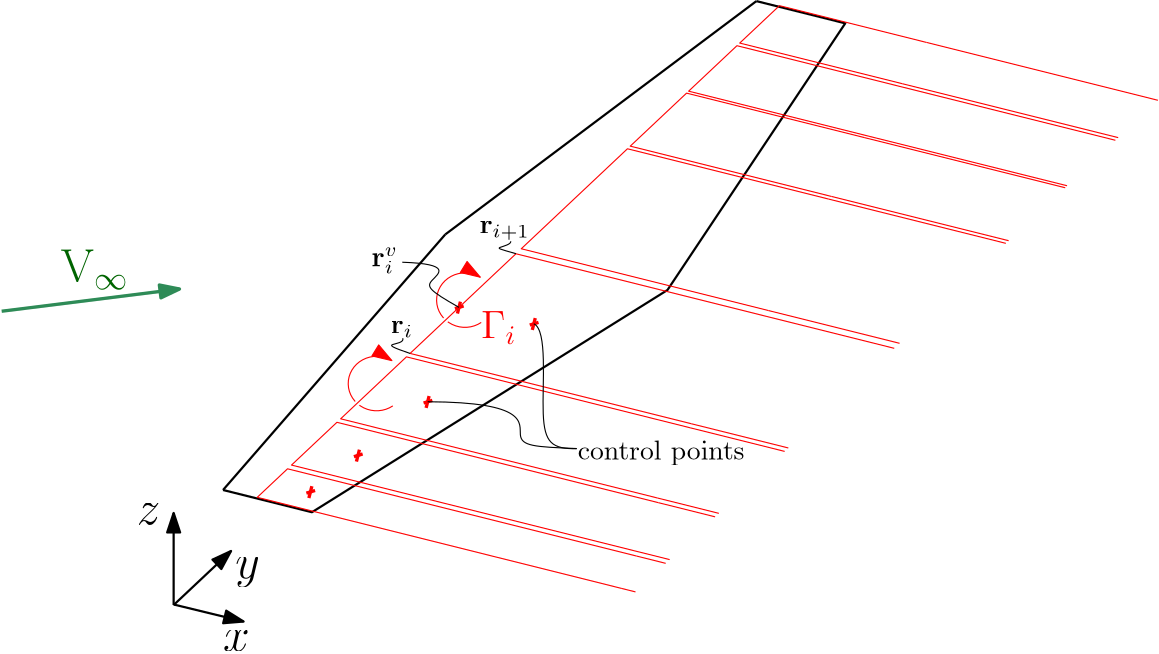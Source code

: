<?xml version="1.0"?>
<!DOCTYPE ipe SYSTEM "ipe.dtd">
<ipe version="70206" creator="Ipe 7.2.7">
<info created="D:20171226133834" modified="D:20180108142141"/>
<ipestyle name="basic">
<symbol name="arrow/arc(spx)">
<path stroke="sym-stroke" fill="sym-stroke" pen="sym-pen">
0 0 m
-1 0.333 l
-1 -0.333 l
h
</path>
</symbol>
<symbol name="arrow/farc(spx)">
<path stroke="sym-stroke" fill="white" pen="sym-pen">
0 0 m
-1 0.333 l
-1 -0.333 l
h
</path>
</symbol>
<symbol name="arrow/ptarc(spx)">
<path stroke="sym-stroke" fill="sym-stroke" pen="sym-pen">
0 0 m
-1 0.333 l
-0.8 0 l
-1 -0.333 l
h
</path>
</symbol>
<symbol name="arrow/fptarc(spx)">
<path stroke="sym-stroke" fill="white" pen="sym-pen">
0 0 m
-1 0.333 l
-0.8 0 l
-1 -0.333 l
h
</path>
</symbol>
<symbol name="mark/circle(sx)" transformations="translations">
<path fill="sym-stroke">
0.6 0 0 0.6 0 0 e
0.4 0 0 0.4 0 0 e
</path>
</symbol>
<symbol name="mark/disk(sx)" transformations="translations">
<path fill="sym-stroke">
0.6 0 0 0.6 0 0 e
</path>
</symbol>
<symbol name="mark/fdisk(sfx)" transformations="translations">
<group>
<path fill="sym-fill">
0.5 0 0 0.5 0 0 e
</path>
<path fill="sym-stroke" fillrule="eofill">
0.6 0 0 0.6 0 0 e
0.4 0 0 0.4 0 0 e
</path>
</group>
</symbol>
<symbol name="mark/box(sx)" transformations="translations">
<path fill="sym-stroke" fillrule="eofill">
-0.6 -0.6 m
0.6 -0.6 l
0.6 0.6 l
-0.6 0.6 l
h
-0.4 -0.4 m
0.4 -0.4 l
0.4 0.4 l
-0.4 0.4 l
h
</path>
</symbol>
<symbol name="mark/square(sx)" transformations="translations">
<path fill="sym-stroke">
-0.6 -0.6 m
0.6 -0.6 l
0.6 0.6 l
-0.6 0.6 l
h
</path>
</symbol>
<symbol name="mark/fsquare(sfx)" transformations="translations">
<group>
<path fill="sym-fill">
-0.5 -0.5 m
0.5 -0.5 l
0.5 0.5 l
-0.5 0.5 l
h
</path>
<path fill="sym-stroke" fillrule="eofill">
-0.6 -0.6 m
0.6 -0.6 l
0.6 0.6 l
-0.6 0.6 l
h
-0.4 -0.4 m
0.4 -0.4 l
0.4 0.4 l
-0.4 0.4 l
h
</path>
</group>
</symbol>
<symbol name="mark/cross(sx)" transformations="translations">
<group>
<path fill="sym-stroke">
-0.43 -0.57 m
0.57 0.43 l
0.43 0.57 l
-0.57 -0.43 l
h
</path>
<path fill="sym-stroke">
-0.43 0.57 m
0.57 -0.43 l
0.43 -0.57 l
-0.57 0.43 l
h
</path>
</group>
</symbol>
<symbol name="arrow/fnormal(spx)">
<path stroke="sym-stroke" fill="white" pen="sym-pen">
0 0 m
-1 0.333 l
-1 -0.333 l
h
</path>
</symbol>
<symbol name="arrow/pointed(spx)">
<path stroke="sym-stroke" fill="sym-stroke" pen="sym-pen">
0 0 m
-1 0.333 l
-0.8 0 l
-1 -0.333 l
h
</path>
</symbol>
<symbol name="arrow/fpointed(spx)">
<path stroke="sym-stroke" fill="white" pen="sym-pen">
0 0 m
-1 0.333 l
-0.8 0 l
-1 -0.333 l
h
</path>
</symbol>
<symbol name="arrow/linear(spx)">
<path stroke="sym-stroke" pen="sym-pen">
-1 0.333 m
0 0 l
-1 -0.333 l
</path>
</symbol>
<symbol name="arrow/fdouble(spx)">
<path stroke="sym-stroke" fill="white" pen="sym-pen">
0 0 m
-1 0.333 l
-1 -0.333 l
h
-1 0 m
-2 0.333 l
-2 -0.333 l
h
</path>
</symbol>
<symbol name="arrow/double(spx)">
<path stroke="sym-stroke" fill="sym-stroke" pen="sym-pen">
0 0 m
-1 0.333 l
-1 -0.333 l
h
-1 0 m
-2 0.333 l
-2 -0.333 l
h
</path>
</symbol>
<pen name="heavier" value="0.8"/>
<pen name="fat" value="1.2"/>
<pen name="ultrafat" value="2"/>
<symbolsize name="large" value="5"/>
<symbolsize name="small" value="2"/>
<symbolsize name="tiny" value="1.1"/>
<arrowsize name="large" value="10"/>
<arrowsize name="small" value="5"/>
<arrowsize name="tiny" value="3"/>
<color name="red" value="1 0 0"/>
<color name="green" value="0 1 0"/>
<color name="blue" value="0 0 1"/>
<color name="yellow" value="1 1 0"/>
<color name="orange" value="1 0.647 0"/>
<color name="gold" value="1 0.843 0"/>
<color name="purple" value="0.627 0.125 0.941"/>
<color name="gray" value="0.745"/>
<color name="brown" value="0.647 0.165 0.165"/>
<color name="navy" value="0 0 0.502"/>
<color name="pink" value="1 0.753 0.796"/>
<color name="seagreen" value="0.18 0.545 0.341"/>
<color name="turquoise" value="0.251 0.878 0.816"/>
<color name="violet" value="0.933 0.51 0.933"/>
<color name="darkblue" value="0 0 0.545"/>
<color name="darkcyan" value="0 0.545 0.545"/>
<color name="darkgray" value="0.663"/>
<color name="darkgreen" value="0 0.392 0"/>
<color name="darkmagenta" value="0.545 0 0.545"/>
<color name="darkorange" value="1 0.549 0"/>
<color name="darkred" value="0.545 0 0"/>
<color name="lightblue" value="0.678 0.847 0.902"/>
<color name="lightcyan" value="0.878 1 1"/>
<color name="lightgray" value="0.827"/>
<color name="lightgreen" value="0.565 0.933 0.565"/>
<color name="lightyellow" value="1 1 0.878"/>
<dashstyle name="dashed" value="[4] 0"/>
<dashstyle name="dotted" value="[1 3] 0"/>
<dashstyle name="dash dotted" value="[4 2 1 2] 0"/>
<dashstyle name="dash dot dotted" value="[4 2 1 2 1 2] 0"/>
<textsize name="large" value="\large"/>
<textsize name="Large" value="\Large"/>
<textsize name="LARGE" value="\LARGE"/>
<textsize name="huge" value="\huge"/>
<textsize name="Huge" value="\Huge"/>
<textsize name="small" value="\small"/>
<textsize name="footnote" value="\footnotesize"/>
<textsize name="tiny" value="\tiny"/>
<textstyle name="center" begin="\begin{center}" end="\end{center}"/>
<textstyle name="itemize" begin="\begin{itemize}" end="\end{itemize}"/>
<textstyle name="item" begin="\begin{itemize}\item{}" end="\end{itemize}"/>
<gridsize name="4 pts" value="4"/>
<gridsize name="8 pts (~3 mm)" value="8"/>
<gridsize name="16 pts (~6 mm)" value="16"/>
<gridsize name="32 pts (~12 mm)" value="32"/>
<gridsize name="10 pts (~3.5 mm)" value="10"/>
<gridsize name="20 pts (~7 mm)" value="20"/>
<gridsize name="14 pts (~5 mm)" value="14"/>
<gridsize name="28 pts (~10 mm)" value="28"/>
<gridsize name="56 pts (~20 mm)" value="56"/>
<anglesize name="90 deg" value="90"/>
<anglesize name="60 deg" value="60"/>
<anglesize name="45 deg" value="45"/>
<anglesize name="30 deg" value="30"/>
<anglesize name="22.5 deg" value="22.5"/>
<opacity name="10%" value="0.1"/>
<opacity name="30%" value="0.3"/>
<opacity name="50%" value="0.5"/>
<opacity name="75%" value="0.75"/>
<tiling name="falling" angle="-60" step="4" width="1"/>
<tiling name="rising" angle="30" step="4" width="1"/>
</ipestyle>
<page>
<layer name="alpha"/>
<layer name="beta"/>
<view layers="alpha" active="alpha"/>
<group layer="alpha">
<path matrix="-0.387016 0 0 0.371644 414.404 393.34" stroke="red" arrow="normal/normal">
500.663 652.827 m
26.3873 0 0 26.3873 515.784 674.452 501.556 696.675 a
</path>
<path stroke="white" pen="ultrafat">
204.722 633.935 m
210.709 639.572 l
</path>
</group>
<group>
<path matrix="-0.387016 0 0 0.371644 382.583 363.307" stroke="red" arrow="normal/normal">
500.663 652.827 m
26.3873 0 0 26.3873 515.784 674.452 501.556 696.675 a
</path>
<path matrix="1 0 0 1 -31.8211 -30.0326" stroke="white" pen="ultrafat">
204.722 633.935 m
210.709 639.572 l
</path>
</group>
<path layer="beta" stroke="black">
0 720 m
512 592 l
</path>
<path layer="alpha" matrix="0 0 0 1.65623 109.911 -393.248" stroke="black" pen="heavier" rarrow="normal/normal">
140 580 m
140 560 l
</path>
<path layer="beta" stroke="black">
140 573 m
328 750 l
</path>
<path matrix="1.23836 0 0 1.23744 84.967 -186.825" stroke="black">
140 573 m
328 750 l
</path>
<path layer="alpha" stroke="seagreen" pen="fat" arrow="normal/normal">
48 640 m
112 648 l
</path>
<path matrix="0.444267 0 0 0.433008 47.7139 286.312" stroke="black" pen="heavier" arrow="normal/normal">
140 573 m
196.671 558.832 l
</path>
<group matrix="1 0 0 1 -0.31147 -0.358191">
<path stroke="black" pen="heavier">
320 752 m
352 744 l
288 648 l
160 568 l
128 576 l
</path>
<path stroke="black" pen="heavier">
128 576 m
208 668 l
</path>
<path stroke="black" pen="heavier">
208 668 m
320 752 l
</path>
</group>
<group>
<group>
<path stroke="red">
295.853 598.037 m
193.714 623.571 l
170.03 601.273 l
284.119 572.751 l
</path>
<path matrix="0.134393 0 0 0.134393 235.762 475.314" stroke="red">
359.818 725.009 m
524 684 l
524 684 l
</path>
<path matrix="0.207278 0 0 0.207278 221.271 447.758" stroke="red">
359.818 725.009 m
524 684 l
524 684 l
</path>
</group>
<group>
<path stroke="red">
372.332 721.881 m
313.702 736.538 l
328 750 l
380.943 736.764 l
</path>
<path matrix="0.823846 0 0 0.823846 81.9794 126.066" stroke="red">
362.887 741.278 m
464 716 l
464 716 l
</path>
<path matrix="0.472765 0 0 0.472765 202.222 379.122" stroke="red">
359.818 725.009 m
524 684 l
524 684 l
</path>
</group>
<group>
<path stroke="red">
360.587 702.9 m
295.307 719.22 l
312.693 735.589 l
370.666 721.095 l
</path>
<path matrix="0.476764 0 0 0.476764 199.118 375.437" stroke="red">
359.818 725.009 m
524 684 l
524 684 l
</path>
<path matrix="0.432188 0 0 0.432188 205.078 389.559" stroke="red">
359.818 725.009 m
524 684 l
524 684 l
</path>
</group>
<group>
<path stroke="red">
346.758 681.31 m
274.286 699.429 l
294.554 718.511 l
358.728 702.468 l
</path>
<path matrix="0.439496 0 0 0.439496 200.59 383.829" stroke="red">
359.818 725.009 m
524 684 l
524 684 l
</path>
<path matrix="0.388295 0 0 0.388295 207.043 399.793" stroke="red">
359.818 725.009 m
524 684 l
524 684 l
</path>
</group>
<group>
<path stroke="red">
324.012 640.249 m
235.051 662.489 l
273.279 698.48 l
345.722 680.369 l
</path>
<path matrix="0.388467 0 0 0.388467 205.945 398.727" stroke="red">
359.818 725.009 m
524 684 l
524 684 l
</path>
<path matrix="0.287707 0 0 0.287707 220.49 431.659" stroke="red">
359.818 725.009 m
524 684 l
524 684 l
</path>
</group>
<group>
<path stroke="red">
284.437 571.074 m
168.69 600.011 l
152.338 584.616 l
275.641 553.79 l
</path>
<path matrix="0.124287 0 0 0.124287 239.716 480.965" stroke="red">
359.818 725.009 m
524 684 l
524 684 l
</path>
<path matrix="0.0781977 0 0 0.0781977 247.504 497.096" stroke="red">
359.818 725.009 m
524 684 l
524 684 l
</path>
</group>
<group>
<path stroke="red">
276.588 551.853 m
150.911 583.272 l
140 573 l
269.421 540.645 l
271.265 540.184 l
</path>
<path matrix="0.0637304 0 0 0.0637304 253.657 505.648" stroke="red">
359.818 725.009 m
524 684 l
524 684 l
</path>
<path matrix="0.0299368 0 0 0.0299368 260.493 518.479" stroke="red">
359.818 725.009 m
524 684 l
524 684 l
</path>
</group>
<group>
<path stroke="red">
323.189 638.173 m
233.136 660.686 l
195.026 624.807 l
296.244 599.502 l
</path>
<path matrix="0.281044 0 0 0.281044 222.065 434.413" stroke="red">
359.818 725.009 m
524 684 l
524 684 l
</path>
<path matrix="0.212895 0 0 0.212895 219.641 445.151" stroke="red">
359.818 725.009 m
524 684 l
524 684 l
</path>
</group>
</group>
<text matrix="1 0 0 1 -53.5564 -34.3143" transformations="translations" pos="181.247 552.134" stroke="black" type="label" width="9.579" height="7.412" depth="0" valign="baseline" size="LARGE" style="math">x</text>
<text matrix="1 0 0 1 -84.5891 11.2666" transformations="translations" pos="181.247 552.134" stroke="black" type="label" width="8.598" height="7.412" depth="0" valign="baseline" size="LARGE" style="math">z</text>
<text matrix="1 0 0 1 -111.981 98.2167" transformations="translations" pos="181.247 552.134" stroke="darkgreen" type="label" width="24.389" height="11.764" depth="2.58" valign="baseline" size="LARGE" style="math">\mathbf{\mathrm{V}}_{\infty}</text>
<group matrix="0.245909 0.182108 -0.113734 0.393745 139.482 260.488">
<path stroke="red" pen="fat">
366.175 623.678 m
373.912 630.956 l
373.912 630.956 l
</path>
<path stroke="red" pen="fat">
376.302 625.924 m
364.849 628.788 l
</path>
</group>
<group matrix="0.245909 0.182108 -0.113734 0.393745 156.603 273.627">
<path stroke="red" pen="fat">
366.175 623.678 m
373.912 630.956 l
373.912 630.956 l
</path>
<path stroke="red" pen="fat">
376.302 625.924 m
364.849 628.788 l
</path>
</group>
<group matrix="0.245909 0.182108 -0.113734 0.393745 181.688 292.938">
<path stroke="red" pen="fat">
366.175 623.678 m
373.912 630.956 l
373.912 630.956 l
</path>
<path stroke="red" pen="fat">
376.302 625.924 m
364.849 628.788 l
</path>
</group>
<group matrix="0.245909 0.182108 -0.113734 0.393745 219.911 321.009">
<path stroke="red" pen="fat">
366.175 623.678 m
373.912 630.956 l
373.912 630.956 l
</path>
<path stroke="red" pen="fat">
376.302 625.924 m
364.849 628.788 l
</path>
</group>
<group>
<path stroke="black">
239.581 635.48 m
244.594 633.224
240.534 594.564
246.182 590.415
255.009 590.504 c
</path>
<group>
<path stroke="black">
201.357 607.409 m
237.92 607.288
230.753 591.759
239.512 591.162
255.041 590.565 c
</path>
</group>
</group>
<text matrix="1 0 0 1 -2.38315 -6.97292" transformations="translations" pos="257.745 593.593" stroke="black" type="label" width="60.136" height="6.926" depth="1.93" valign="baseline">control points</text>
<path matrix="0.625809 0 0 0.625809 -54.2619 217.435" stroke="black" pen="heavier" arrow="normal/normal">
262.337 506.228 m
295.366 537.301 l
</path>
<text matrix="1 0 0 1 -49.1153 -8.04183" transformations="translations" pos="181.247 552.134" stroke="black" type="label" width="8.837" height="7.41" depth="3.35" valign="baseline" size="LARGE" style="math">y</text>
<text matrix="1 0 0 1 39.3547 78.1311" transformations="translations" pos="181.247 552.134" stroke="red" type="label" width="12.707" height="9.805" depth="2.15" valign="baseline" size="Large" style="math">\Gamma_i</text>
<text matrix="1 0 0 1 -8 -4" transformations="translations" pos="196 636" stroke="black" type="label" width="8.035" height="4.432" depth="1.49" valign="baseline">$\mathbf{r}_i$</text>
<text matrix="1 0 0 1 24 32" transformations="translations" pos="196 636" stroke="black" type="label" width="18.122" height="4.432" depth="2.32" valign="baseline" style="math">\mathbf{r}_{i+1}</text>
<path stroke="black">
195.026 624.807 m
188.471 627.037
186.891 628.152
192.93 628.71
192.373 630.289 c
</path>
<path stroke="black">
233.155 660.713 m
227.032 662.449
225.778 662.738
231.564 664.136
231.227 665.197 c
</path>
<group matrix="0.245909 0.182108 -0.113734 0.393745 192.963 326.912">
<path stroke="red" pen="fat">
366.175 623.678 m
373.912 630.956 l
373.912 630.956 l
</path>
<path stroke="red" pen="fat">
376.302 625.924 m
364.849 628.788 l
</path>
</group>
<text matrix="1 0 0 1 7.14454 -8.04852" transformations="translations" pos="174.019 664.206" stroke="black" type="label" width="9.452" height="6.621" depth="2.59" valign="baseline">$\mathbf{r}_i^v$</text>
<path stroke="black">
212.632 641.383 m
201.599 647.654
200.086 650.074
210.374 657.034
192.219 657.639 c
</path>
</page>
</ipe>
